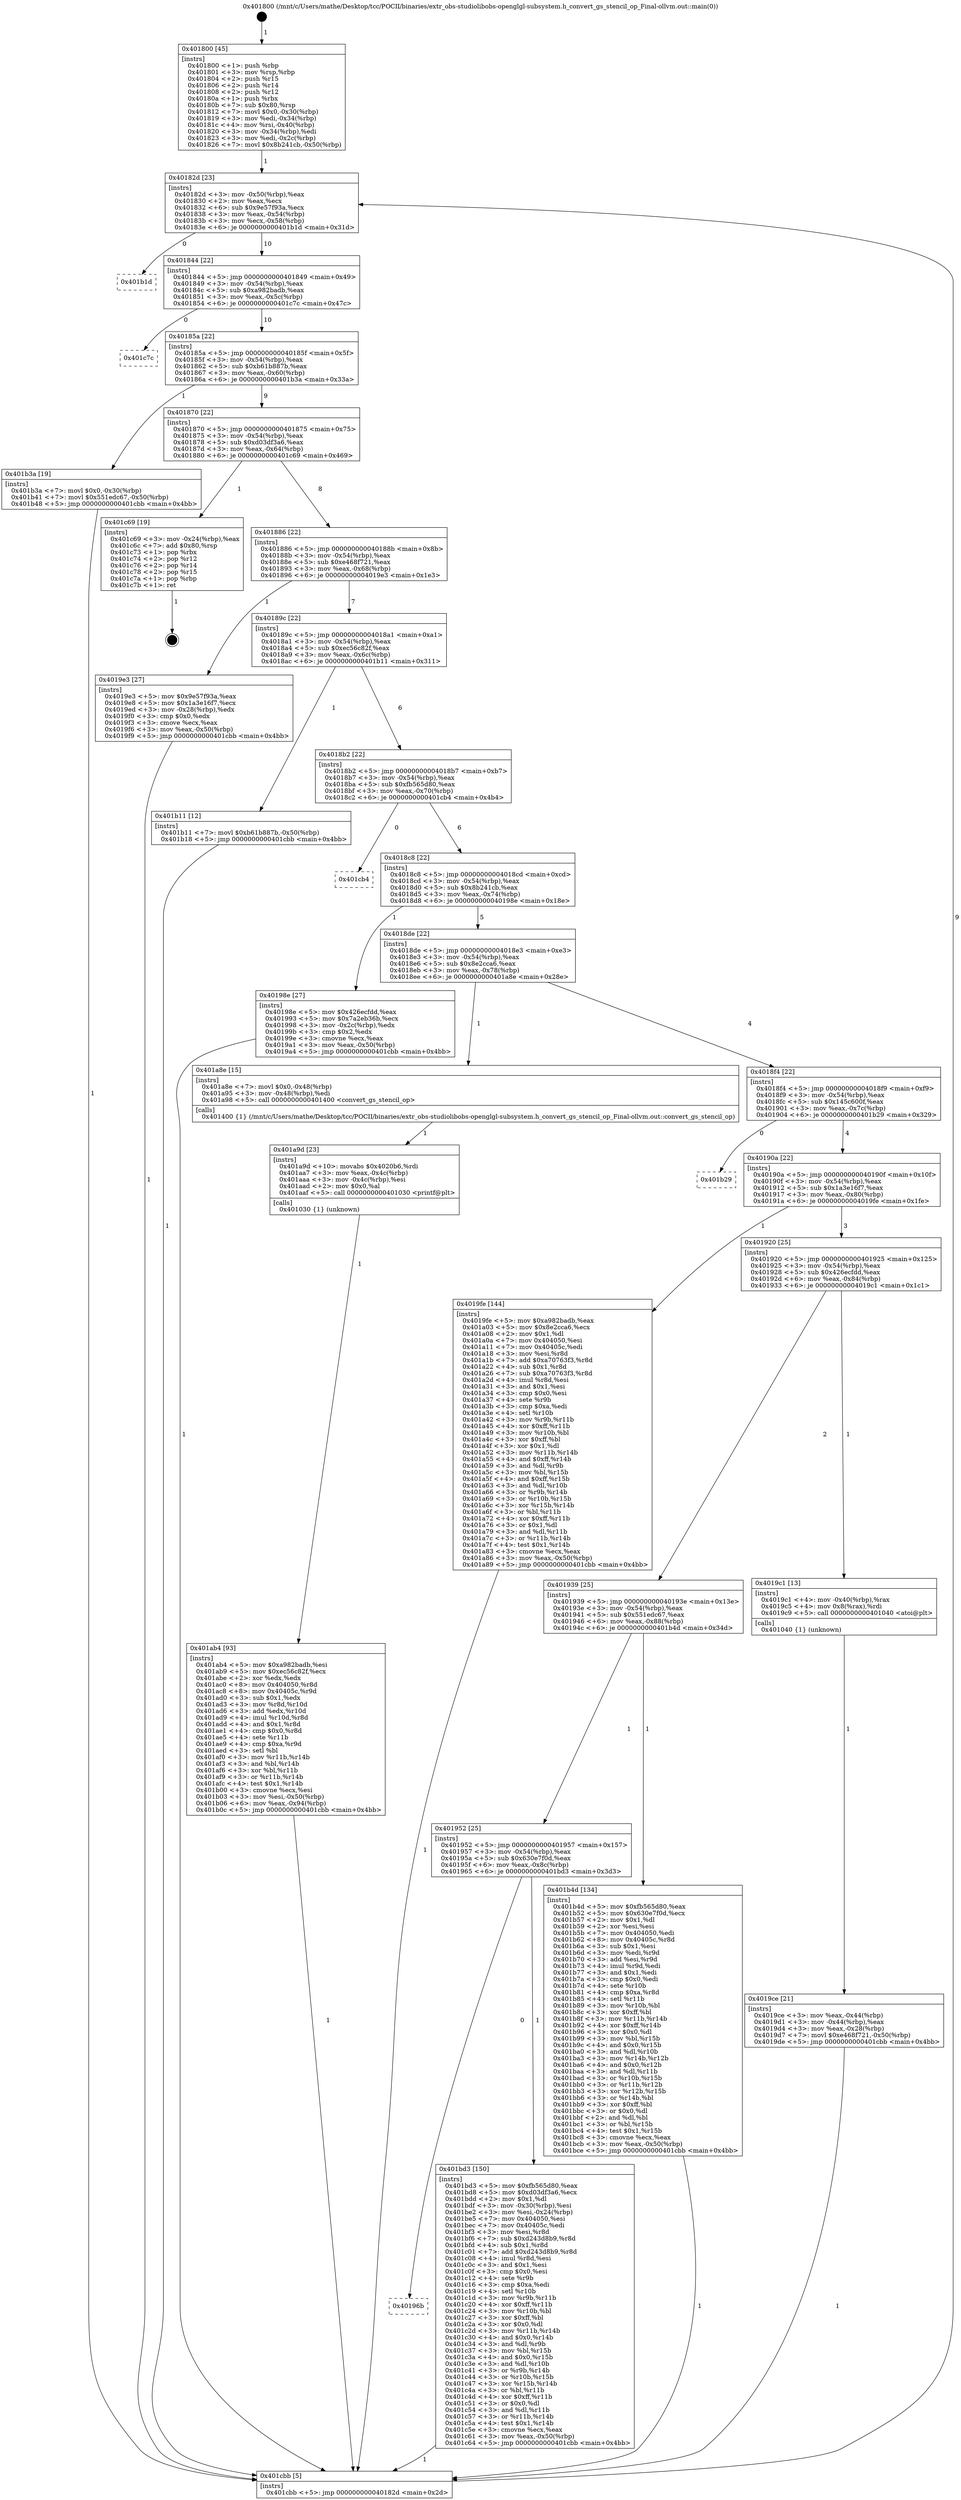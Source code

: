 digraph "0x401800" {
  label = "0x401800 (/mnt/c/Users/mathe/Desktop/tcc/POCII/binaries/extr_obs-studiolibobs-openglgl-subsystem.h_convert_gs_stencil_op_Final-ollvm.out::main(0))"
  labelloc = "t"
  node[shape=record]

  Entry [label="",width=0.3,height=0.3,shape=circle,fillcolor=black,style=filled]
  "0x40182d" [label="{
     0x40182d [23]\l
     | [instrs]\l
     &nbsp;&nbsp;0x40182d \<+3\>: mov -0x50(%rbp),%eax\l
     &nbsp;&nbsp;0x401830 \<+2\>: mov %eax,%ecx\l
     &nbsp;&nbsp;0x401832 \<+6\>: sub $0x9e57f93a,%ecx\l
     &nbsp;&nbsp;0x401838 \<+3\>: mov %eax,-0x54(%rbp)\l
     &nbsp;&nbsp;0x40183b \<+3\>: mov %ecx,-0x58(%rbp)\l
     &nbsp;&nbsp;0x40183e \<+6\>: je 0000000000401b1d \<main+0x31d\>\l
  }"]
  "0x401b1d" [label="{
     0x401b1d\l
  }", style=dashed]
  "0x401844" [label="{
     0x401844 [22]\l
     | [instrs]\l
     &nbsp;&nbsp;0x401844 \<+5\>: jmp 0000000000401849 \<main+0x49\>\l
     &nbsp;&nbsp;0x401849 \<+3\>: mov -0x54(%rbp),%eax\l
     &nbsp;&nbsp;0x40184c \<+5\>: sub $0xa982badb,%eax\l
     &nbsp;&nbsp;0x401851 \<+3\>: mov %eax,-0x5c(%rbp)\l
     &nbsp;&nbsp;0x401854 \<+6\>: je 0000000000401c7c \<main+0x47c\>\l
  }"]
  Exit [label="",width=0.3,height=0.3,shape=circle,fillcolor=black,style=filled,peripheries=2]
  "0x401c7c" [label="{
     0x401c7c\l
  }", style=dashed]
  "0x40185a" [label="{
     0x40185a [22]\l
     | [instrs]\l
     &nbsp;&nbsp;0x40185a \<+5\>: jmp 000000000040185f \<main+0x5f\>\l
     &nbsp;&nbsp;0x40185f \<+3\>: mov -0x54(%rbp),%eax\l
     &nbsp;&nbsp;0x401862 \<+5\>: sub $0xb61b887b,%eax\l
     &nbsp;&nbsp;0x401867 \<+3\>: mov %eax,-0x60(%rbp)\l
     &nbsp;&nbsp;0x40186a \<+6\>: je 0000000000401b3a \<main+0x33a\>\l
  }"]
  "0x40196b" [label="{
     0x40196b\l
  }", style=dashed]
  "0x401b3a" [label="{
     0x401b3a [19]\l
     | [instrs]\l
     &nbsp;&nbsp;0x401b3a \<+7\>: movl $0x0,-0x30(%rbp)\l
     &nbsp;&nbsp;0x401b41 \<+7\>: movl $0x551edc67,-0x50(%rbp)\l
     &nbsp;&nbsp;0x401b48 \<+5\>: jmp 0000000000401cbb \<main+0x4bb\>\l
  }"]
  "0x401870" [label="{
     0x401870 [22]\l
     | [instrs]\l
     &nbsp;&nbsp;0x401870 \<+5\>: jmp 0000000000401875 \<main+0x75\>\l
     &nbsp;&nbsp;0x401875 \<+3\>: mov -0x54(%rbp),%eax\l
     &nbsp;&nbsp;0x401878 \<+5\>: sub $0xd03df3a6,%eax\l
     &nbsp;&nbsp;0x40187d \<+3\>: mov %eax,-0x64(%rbp)\l
     &nbsp;&nbsp;0x401880 \<+6\>: je 0000000000401c69 \<main+0x469\>\l
  }"]
  "0x401bd3" [label="{
     0x401bd3 [150]\l
     | [instrs]\l
     &nbsp;&nbsp;0x401bd3 \<+5\>: mov $0xfb565d80,%eax\l
     &nbsp;&nbsp;0x401bd8 \<+5\>: mov $0xd03df3a6,%ecx\l
     &nbsp;&nbsp;0x401bdd \<+2\>: mov $0x1,%dl\l
     &nbsp;&nbsp;0x401bdf \<+3\>: mov -0x30(%rbp),%esi\l
     &nbsp;&nbsp;0x401be2 \<+3\>: mov %esi,-0x24(%rbp)\l
     &nbsp;&nbsp;0x401be5 \<+7\>: mov 0x404050,%esi\l
     &nbsp;&nbsp;0x401bec \<+7\>: mov 0x40405c,%edi\l
     &nbsp;&nbsp;0x401bf3 \<+3\>: mov %esi,%r8d\l
     &nbsp;&nbsp;0x401bf6 \<+7\>: sub $0xd243d8b9,%r8d\l
     &nbsp;&nbsp;0x401bfd \<+4\>: sub $0x1,%r8d\l
     &nbsp;&nbsp;0x401c01 \<+7\>: add $0xd243d8b9,%r8d\l
     &nbsp;&nbsp;0x401c08 \<+4\>: imul %r8d,%esi\l
     &nbsp;&nbsp;0x401c0c \<+3\>: and $0x1,%esi\l
     &nbsp;&nbsp;0x401c0f \<+3\>: cmp $0x0,%esi\l
     &nbsp;&nbsp;0x401c12 \<+4\>: sete %r9b\l
     &nbsp;&nbsp;0x401c16 \<+3\>: cmp $0xa,%edi\l
     &nbsp;&nbsp;0x401c19 \<+4\>: setl %r10b\l
     &nbsp;&nbsp;0x401c1d \<+3\>: mov %r9b,%r11b\l
     &nbsp;&nbsp;0x401c20 \<+4\>: xor $0xff,%r11b\l
     &nbsp;&nbsp;0x401c24 \<+3\>: mov %r10b,%bl\l
     &nbsp;&nbsp;0x401c27 \<+3\>: xor $0xff,%bl\l
     &nbsp;&nbsp;0x401c2a \<+3\>: xor $0x0,%dl\l
     &nbsp;&nbsp;0x401c2d \<+3\>: mov %r11b,%r14b\l
     &nbsp;&nbsp;0x401c30 \<+4\>: and $0x0,%r14b\l
     &nbsp;&nbsp;0x401c34 \<+3\>: and %dl,%r9b\l
     &nbsp;&nbsp;0x401c37 \<+3\>: mov %bl,%r15b\l
     &nbsp;&nbsp;0x401c3a \<+4\>: and $0x0,%r15b\l
     &nbsp;&nbsp;0x401c3e \<+3\>: and %dl,%r10b\l
     &nbsp;&nbsp;0x401c41 \<+3\>: or %r9b,%r14b\l
     &nbsp;&nbsp;0x401c44 \<+3\>: or %r10b,%r15b\l
     &nbsp;&nbsp;0x401c47 \<+3\>: xor %r15b,%r14b\l
     &nbsp;&nbsp;0x401c4a \<+3\>: or %bl,%r11b\l
     &nbsp;&nbsp;0x401c4d \<+4\>: xor $0xff,%r11b\l
     &nbsp;&nbsp;0x401c51 \<+3\>: or $0x0,%dl\l
     &nbsp;&nbsp;0x401c54 \<+3\>: and %dl,%r11b\l
     &nbsp;&nbsp;0x401c57 \<+3\>: or %r11b,%r14b\l
     &nbsp;&nbsp;0x401c5a \<+4\>: test $0x1,%r14b\l
     &nbsp;&nbsp;0x401c5e \<+3\>: cmovne %ecx,%eax\l
     &nbsp;&nbsp;0x401c61 \<+3\>: mov %eax,-0x50(%rbp)\l
     &nbsp;&nbsp;0x401c64 \<+5\>: jmp 0000000000401cbb \<main+0x4bb\>\l
  }"]
  "0x401c69" [label="{
     0x401c69 [19]\l
     | [instrs]\l
     &nbsp;&nbsp;0x401c69 \<+3\>: mov -0x24(%rbp),%eax\l
     &nbsp;&nbsp;0x401c6c \<+7\>: add $0x80,%rsp\l
     &nbsp;&nbsp;0x401c73 \<+1\>: pop %rbx\l
     &nbsp;&nbsp;0x401c74 \<+2\>: pop %r12\l
     &nbsp;&nbsp;0x401c76 \<+2\>: pop %r14\l
     &nbsp;&nbsp;0x401c78 \<+2\>: pop %r15\l
     &nbsp;&nbsp;0x401c7a \<+1\>: pop %rbp\l
     &nbsp;&nbsp;0x401c7b \<+1\>: ret\l
  }"]
  "0x401886" [label="{
     0x401886 [22]\l
     | [instrs]\l
     &nbsp;&nbsp;0x401886 \<+5\>: jmp 000000000040188b \<main+0x8b\>\l
     &nbsp;&nbsp;0x40188b \<+3\>: mov -0x54(%rbp),%eax\l
     &nbsp;&nbsp;0x40188e \<+5\>: sub $0xe468f721,%eax\l
     &nbsp;&nbsp;0x401893 \<+3\>: mov %eax,-0x68(%rbp)\l
     &nbsp;&nbsp;0x401896 \<+6\>: je 00000000004019e3 \<main+0x1e3\>\l
  }"]
  "0x401952" [label="{
     0x401952 [25]\l
     | [instrs]\l
     &nbsp;&nbsp;0x401952 \<+5\>: jmp 0000000000401957 \<main+0x157\>\l
     &nbsp;&nbsp;0x401957 \<+3\>: mov -0x54(%rbp),%eax\l
     &nbsp;&nbsp;0x40195a \<+5\>: sub $0x630e7f0d,%eax\l
     &nbsp;&nbsp;0x40195f \<+6\>: mov %eax,-0x8c(%rbp)\l
     &nbsp;&nbsp;0x401965 \<+6\>: je 0000000000401bd3 \<main+0x3d3\>\l
  }"]
  "0x4019e3" [label="{
     0x4019e3 [27]\l
     | [instrs]\l
     &nbsp;&nbsp;0x4019e3 \<+5\>: mov $0x9e57f93a,%eax\l
     &nbsp;&nbsp;0x4019e8 \<+5\>: mov $0x1a3e16f7,%ecx\l
     &nbsp;&nbsp;0x4019ed \<+3\>: mov -0x28(%rbp),%edx\l
     &nbsp;&nbsp;0x4019f0 \<+3\>: cmp $0x0,%edx\l
     &nbsp;&nbsp;0x4019f3 \<+3\>: cmove %ecx,%eax\l
     &nbsp;&nbsp;0x4019f6 \<+3\>: mov %eax,-0x50(%rbp)\l
     &nbsp;&nbsp;0x4019f9 \<+5\>: jmp 0000000000401cbb \<main+0x4bb\>\l
  }"]
  "0x40189c" [label="{
     0x40189c [22]\l
     | [instrs]\l
     &nbsp;&nbsp;0x40189c \<+5\>: jmp 00000000004018a1 \<main+0xa1\>\l
     &nbsp;&nbsp;0x4018a1 \<+3\>: mov -0x54(%rbp),%eax\l
     &nbsp;&nbsp;0x4018a4 \<+5\>: sub $0xec56c82f,%eax\l
     &nbsp;&nbsp;0x4018a9 \<+3\>: mov %eax,-0x6c(%rbp)\l
     &nbsp;&nbsp;0x4018ac \<+6\>: je 0000000000401b11 \<main+0x311\>\l
  }"]
  "0x401b4d" [label="{
     0x401b4d [134]\l
     | [instrs]\l
     &nbsp;&nbsp;0x401b4d \<+5\>: mov $0xfb565d80,%eax\l
     &nbsp;&nbsp;0x401b52 \<+5\>: mov $0x630e7f0d,%ecx\l
     &nbsp;&nbsp;0x401b57 \<+2\>: mov $0x1,%dl\l
     &nbsp;&nbsp;0x401b59 \<+2\>: xor %esi,%esi\l
     &nbsp;&nbsp;0x401b5b \<+7\>: mov 0x404050,%edi\l
     &nbsp;&nbsp;0x401b62 \<+8\>: mov 0x40405c,%r8d\l
     &nbsp;&nbsp;0x401b6a \<+3\>: sub $0x1,%esi\l
     &nbsp;&nbsp;0x401b6d \<+3\>: mov %edi,%r9d\l
     &nbsp;&nbsp;0x401b70 \<+3\>: add %esi,%r9d\l
     &nbsp;&nbsp;0x401b73 \<+4\>: imul %r9d,%edi\l
     &nbsp;&nbsp;0x401b77 \<+3\>: and $0x1,%edi\l
     &nbsp;&nbsp;0x401b7a \<+3\>: cmp $0x0,%edi\l
     &nbsp;&nbsp;0x401b7d \<+4\>: sete %r10b\l
     &nbsp;&nbsp;0x401b81 \<+4\>: cmp $0xa,%r8d\l
     &nbsp;&nbsp;0x401b85 \<+4\>: setl %r11b\l
     &nbsp;&nbsp;0x401b89 \<+3\>: mov %r10b,%bl\l
     &nbsp;&nbsp;0x401b8c \<+3\>: xor $0xff,%bl\l
     &nbsp;&nbsp;0x401b8f \<+3\>: mov %r11b,%r14b\l
     &nbsp;&nbsp;0x401b92 \<+4\>: xor $0xff,%r14b\l
     &nbsp;&nbsp;0x401b96 \<+3\>: xor $0x0,%dl\l
     &nbsp;&nbsp;0x401b99 \<+3\>: mov %bl,%r15b\l
     &nbsp;&nbsp;0x401b9c \<+4\>: and $0x0,%r15b\l
     &nbsp;&nbsp;0x401ba0 \<+3\>: and %dl,%r10b\l
     &nbsp;&nbsp;0x401ba3 \<+3\>: mov %r14b,%r12b\l
     &nbsp;&nbsp;0x401ba6 \<+4\>: and $0x0,%r12b\l
     &nbsp;&nbsp;0x401baa \<+3\>: and %dl,%r11b\l
     &nbsp;&nbsp;0x401bad \<+3\>: or %r10b,%r15b\l
     &nbsp;&nbsp;0x401bb0 \<+3\>: or %r11b,%r12b\l
     &nbsp;&nbsp;0x401bb3 \<+3\>: xor %r12b,%r15b\l
     &nbsp;&nbsp;0x401bb6 \<+3\>: or %r14b,%bl\l
     &nbsp;&nbsp;0x401bb9 \<+3\>: xor $0xff,%bl\l
     &nbsp;&nbsp;0x401bbc \<+3\>: or $0x0,%dl\l
     &nbsp;&nbsp;0x401bbf \<+2\>: and %dl,%bl\l
     &nbsp;&nbsp;0x401bc1 \<+3\>: or %bl,%r15b\l
     &nbsp;&nbsp;0x401bc4 \<+4\>: test $0x1,%r15b\l
     &nbsp;&nbsp;0x401bc8 \<+3\>: cmovne %ecx,%eax\l
     &nbsp;&nbsp;0x401bcb \<+3\>: mov %eax,-0x50(%rbp)\l
     &nbsp;&nbsp;0x401bce \<+5\>: jmp 0000000000401cbb \<main+0x4bb\>\l
  }"]
  "0x401b11" [label="{
     0x401b11 [12]\l
     | [instrs]\l
     &nbsp;&nbsp;0x401b11 \<+7\>: movl $0xb61b887b,-0x50(%rbp)\l
     &nbsp;&nbsp;0x401b18 \<+5\>: jmp 0000000000401cbb \<main+0x4bb\>\l
  }"]
  "0x4018b2" [label="{
     0x4018b2 [22]\l
     | [instrs]\l
     &nbsp;&nbsp;0x4018b2 \<+5\>: jmp 00000000004018b7 \<main+0xb7\>\l
     &nbsp;&nbsp;0x4018b7 \<+3\>: mov -0x54(%rbp),%eax\l
     &nbsp;&nbsp;0x4018ba \<+5\>: sub $0xfb565d80,%eax\l
     &nbsp;&nbsp;0x4018bf \<+3\>: mov %eax,-0x70(%rbp)\l
     &nbsp;&nbsp;0x4018c2 \<+6\>: je 0000000000401cb4 \<main+0x4b4\>\l
  }"]
  "0x401ab4" [label="{
     0x401ab4 [93]\l
     | [instrs]\l
     &nbsp;&nbsp;0x401ab4 \<+5\>: mov $0xa982badb,%esi\l
     &nbsp;&nbsp;0x401ab9 \<+5\>: mov $0xec56c82f,%ecx\l
     &nbsp;&nbsp;0x401abe \<+2\>: xor %edx,%edx\l
     &nbsp;&nbsp;0x401ac0 \<+8\>: mov 0x404050,%r8d\l
     &nbsp;&nbsp;0x401ac8 \<+8\>: mov 0x40405c,%r9d\l
     &nbsp;&nbsp;0x401ad0 \<+3\>: sub $0x1,%edx\l
     &nbsp;&nbsp;0x401ad3 \<+3\>: mov %r8d,%r10d\l
     &nbsp;&nbsp;0x401ad6 \<+3\>: add %edx,%r10d\l
     &nbsp;&nbsp;0x401ad9 \<+4\>: imul %r10d,%r8d\l
     &nbsp;&nbsp;0x401add \<+4\>: and $0x1,%r8d\l
     &nbsp;&nbsp;0x401ae1 \<+4\>: cmp $0x0,%r8d\l
     &nbsp;&nbsp;0x401ae5 \<+4\>: sete %r11b\l
     &nbsp;&nbsp;0x401ae9 \<+4\>: cmp $0xa,%r9d\l
     &nbsp;&nbsp;0x401aed \<+3\>: setl %bl\l
     &nbsp;&nbsp;0x401af0 \<+3\>: mov %r11b,%r14b\l
     &nbsp;&nbsp;0x401af3 \<+3\>: and %bl,%r14b\l
     &nbsp;&nbsp;0x401af6 \<+3\>: xor %bl,%r11b\l
     &nbsp;&nbsp;0x401af9 \<+3\>: or %r11b,%r14b\l
     &nbsp;&nbsp;0x401afc \<+4\>: test $0x1,%r14b\l
     &nbsp;&nbsp;0x401b00 \<+3\>: cmovne %ecx,%esi\l
     &nbsp;&nbsp;0x401b03 \<+3\>: mov %esi,-0x50(%rbp)\l
     &nbsp;&nbsp;0x401b06 \<+6\>: mov %eax,-0x94(%rbp)\l
     &nbsp;&nbsp;0x401b0c \<+5\>: jmp 0000000000401cbb \<main+0x4bb\>\l
  }"]
  "0x401cb4" [label="{
     0x401cb4\l
  }", style=dashed]
  "0x4018c8" [label="{
     0x4018c8 [22]\l
     | [instrs]\l
     &nbsp;&nbsp;0x4018c8 \<+5\>: jmp 00000000004018cd \<main+0xcd\>\l
     &nbsp;&nbsp;0x4018cd \<+3\>: mov -0x54(%rbp),%eax\l
     &nbsp;&nbsp;0x4018d0 \<+5\>: sub $0x8b241cb,%eax\l
     &nbsp;&nbsp;0x4018d5 \<+3\>: mov %eax,-0x74(%rbp)\l
     &nbsp;&nbsp;0x4018d8 \<+6\>: je 000000000040198e \<main+0x18e\>\l
  }"]
  "0x401a9d" [label="{
     0x401a9d [23]\l
     | [instrs]\l
     &nbsp;&nbsp;0x401a9d \<+10\>: movabs $0x4020b6,%rdi\l
     &nbsp;&nbsp;0x401aa7 \<+3\>: mov %eax,-0x4c(%rbp)\l
     &nbsp;&nbsp;0x401aaa \<+3\>: mov -0x4c(%rbp),%esi\l
     &nbsp;&nbsp;0x401aad \<+2\>: mov $0x0,%al\l
     &nbsp;&nbsp;0x401aaf \<+5\>: call 0000000000401030 \<printf@plt\>\l
     | [calls]\l
     &nbsp;&nbsp;0x401030 \{1\} (unknown)\l
  }"]
  "0x40198e" [label="{
     0x40198e [27]\l
     | [instrs]\l
     &nbsp;&nbsp;0x40198e \<+5\>: mov $0x426ecfdd,%eax\l
     &nbsp;&nbsp;0x401993 \<+5\>: mov $0x7a2eb36b,%ecx\l
     &nbsp;&nbsp;0x401998 \<+3\>: mov -0x2c(%rbp),%edx\l
     &nbsp;&nbsp;0x40199b \<+3\>: cmp $0x2,%edx\l
     &nbsp;&nbsp;0x40199e \<+3\>: cmovne %ecx,%eax\l
     &nbsp;&nbsp;0x4019a1 \<+3\>: mov %eax,-0x50(%rbp)\l
     &nbsp;&nbsp;0x4019a4 \<+5\>: jmp 0000000000401cbb \<main+0x4bb\>\l
  }"]
  "0x4018de" [label="{
     0x4018de [22]\l
     | [instrs]\l
     &nbsp;&nbsp;0x4018de \<+5\>: jmp 00000000004018e3 \<main+0xe3\>\l
     &nbsp;&nbsp;0x4018e3 \<+3\>: mov -0x54(%rbp),%eax\l
     &nbsp;&nbsp;0x4018e6 \<+5\>: sub $0x8e2cca6,%eax\l
     &nbsp;&nbsp;0x4018eb \<+3\>: mov %eax,-0x78(%rbp)\l
     &nbsp;&nbsp;0x4018ee \<+6\>: je 0000000000401a8e \<main+0x28e\>\l
  }"]
  "0x401cbb" [label="{
     0x401cbb [5]\l
     | [instrs]\l
     &nbsp;&nbsp;0x401cbb \<+5\>: jmp 000000000040182d \<main+0x2d\>\l
  }"]
  "0x401800" [label="{
     0x401800 [45]\l
     | [instrs]\l
     &nbsp;&nbsp;0x401800 \<+1\>: push %rbp\l
     &nbsp;&nbsp;0x401801 \<+3\>: mov %rsp,%rbp\l
     &nbsp;&nbsp;0x401804 \<+2\>: push %r15\l
     &nbsp;&nbsp;0x401806 \<+2\>: push %r14\l
     &nbsp;&nbsp;0x401808 \<+2\>: push %r12\l
     &nbsp;&nbsp;0x40180a \<+1\>: push %rbx\l
     &nbsp;&nbsp;0x40180b \<+7\>: sub $0x80,%rsp\l
     &nbsp;&nbsp;0x401812 \<+7\>: movl $0x0,-0x30(%rbp)\l
     &nbsp;&nbsp;0x401819 \<+3\>: mov %edi,-0x34(%rbp)\l
     &nbsp;&nbsp;0x40181c \<+4\>: mov %rsi,-0x40(%rbp)\l
     &nbsp;&nbsp;0x401820 \<+3\>: mov -0x34(%rbp),%edi\l
     &nbsp;&nbsp;0x401823 \<+3\>: mov %edi,-0x2c(%rbp)\l
     &nbsp;&nbsp;0x401826 \<+7\>: movl $0x8b241cb,-0x50(%rbp)\l
  }"]
  "0x4019ce" [label="{
     0x4019ce [21]\l
     | [instrs]\l
     &nbsp;&nbsp;0x4019ce \<+3\>: mov %eax,-0x44(%rbp)\l
     &nbsp;&nbsp;0x4019d1 \<+3\>: mov -0x44(%rbp),%eax\l
     &nbsp;&nbsp;0x4019d4 \<+3\>: mov %eax,-0x28(%rbp)\l
     &nbsp;&nbsp;0x4019d7 \<+7\>: movl $0xe468f721,-0x50(%rbp)\l
     &nbsp;&nbsp;0x4019de \<+5\>: jmp 0000000000401cbb \<main+0x4bb\>\l
  }"]
  "0x401a8e" [label="{
     0x401a8e [15]\l
     | [instrs]\l
     &nbsp;&nbsp;0x401a8e \<+7\>: movl $0x0,-0x48(%rbp)\l
     &nbsp;&nbsp;0x401a95 \<+3\>: mov -0x48(%rbp),%edi\l
     &nbsp;&nbsp;0x401a98 \<+5\>: call 0000000000401400 \<convert_gs_stencil_op\>\l
     | [calls]\l
     &nbsp;&nbsp;0x401400 \{1\} (/mnt/c/Users/mathe/Desktop/tcc/POCII/binaries/extr_obs-studiolibobs-openglgl-subsystem.h_convert_gs_stencil_op_Final-ollvm.out::convert_gs_stencil_op)\l
  }"]
  "0x4018f4" [label="{
     0x4018f4 [22]\l
     | [instrs]\l
     &nbsp;&nbsp;0x4018f4 \<+5\>: jmp 00000000004018f9 \<main+0xf9\>\l
     &nbsp;&nbsp;0x4018f9 \<+3\>: mov -0x54(%rbp),%eax\l
     &nbsp;&nbsp;0x4018fc \<+5\>: sub $0x145c600f,%eax\l
     &nbsp;&nbsp;0x401901 \<+3\>: mov %eax,-0x7c(%rbp)\l
     &nbsp;&nbsp;0x401904 \<+6\>: je 0000000000401b29 \<main+0x329\>\l
  }"]
  "0x401939" [label="{
     0x401939 [25]\l
     | [instrs]\l
     &nbsp;&nbsp;0x401939 \<+5\>: jmp 000000000040193e \<main+0x13e\>\l
     &nbsp;&nbsp;0x40193e \<+3\>: mov -0x54(%rbp),%eax\l
     &nbsp;&nbsp;0x401941 \<+5\>: sub $0x551edc67,%eax\l
     &nbsp;&nbsp;0x401946 \<+6\>: mov %eax,-0x88(%rbp)\l
     &nbsp;&nbsp;0x40194c \<+6\>: je 0000000000401b4d \<main+0x34d\>\l
  }"]
  "0x401b29" [label="{
     0x401b29\l
  }", style=dashed]
  "0x40190a" [label="{
     0x40190a [22]\l
     | [instrs]\l
     &nbsp;&nbsp;0x40190a \<+5\>: jmp 000000000040190f \<main+0x10f\>\l
     &nbsp;&nbsp;0x40190f \<+3\>: mov -0x54(%rbp),%eax\l
     &nbsp;&nbsp;0x401912 \<+5\>: sub $0x1a3e16f7,%eax\l
     &nbsp;&nbsp;0x401917 \<+3\>: mov %eax,-0x80(%rbp)\l
     &nbsp;&nbsp;0x40191a \<+6\>: je 00000000004019fe \<main+0x1fe\>\l
  }"]
  "0x4019c1" [label="{
     0x4019c1 [13]\l
     | [instrs]\l
     &nbsp;&nbsp;0x4019c1 \<+4\>: mov -0x40(%rbp),%rax\l
     &nbsp;&nbsp;0x4019c5 \<+4\>: mov 0x8(%rax),%rdi\l
     &nbsp;&nbsp;0x4019c9 \<+5\>: call 0000000000401040 \<atoi@plt\>\l
     | [calls]\l
     &nbsp;&nbsp;0x401040 \{1\} (unknown)\l
  }"]
  "0x4019fe" [label="{
     0x4019fe [144]\l
     | [instrs]\l
     &nbsp;&nbsp;0x4019fe \<+5\>: mov $0xa982badb,%eax\l
     &nbsp;&nbsp;0x401a03 \<+5\>: mov $0x8e2cca6,%ecx\l
     &nbsp;&nbsp;0x401a08 \<+2\>: mov $0x1,%dl\l
     &nbsp;&nbsp;0x401a0a \<+7\>: mov 0x404050,%esi\l
     &nbsp;&nbsp;0x401a11 \<+7\>: mov 0x40405c,%edi\l
     &nbsp;&nbsp;0x401a18 \<+3\>: mov %esi,%r8d\l
     &nbsp;&nbsp;0x401a1b \<+7\>: add $0xa70763f3,%r8d\l
     &nbsp;&nbsp;0x401a22 \<+4\>: sub $0x1,%r8d\l
     &nbsp;&nbsp;0x401a26 \<+7\>: sub $0xa70763f3,%r8d\l
     &nbsp;&nbsp;0x401a2d \<+4\>: imul %r8d,%esi\l
     &nbsp;&nbsp;0x401a31 \<+3\>: and $0x1,%esi\l
     &nbsp;&nbsp;0x401a34 \<+3\>: cmp $0x0,%esi\l
     &nbsp;&nbsp;0x401a37 \<+4\>: sete %r9b\l
     &nbsp;&nbsp;0x401a3b \<+3\>: cmp $0xa,%edi\l
     &nbsp;&nbsp;0x401a3e \<+4\>: setl %r10b\l
     &nbsp;&nbsp;0x401a42 \<+3\>: mov %r9b,%r11b\l
     &nbsp;&nbsp;0x401a45 \<+4\>: xor $0xff,%r11b\l
     &nbsp;&nbsp;0x401a49 \<+3\>: mov %r10b,%bl\l
     &nbsp;&nbsp;0x401a4c \<+3\>: xor $0xff,%bl\l
     &nbsp;&nbsp;0x401a4f \<+3\>: xor $0x1,%dl\l
     &nbsp;&nbsp;0x401a52 \<+3\>: mov %r11b,%r14b\l
     &nbsp;&nbsp;0x401a55 \<+4\>: and $0xff,%r14b\l
     &nbsp;&nbsp;0x401a59 \<+3\>: and %dl,%r9b\l
     &nbsp;&nbsp;0x401a5c \<+3\>: mov %bl,%r15b\l
     &nbsp;&nbsp;0x401a5f \<+4\>: and $0xff,%r15b\l
     &nbsp;&nbsp;0x401a63 \<+3\>: and %dl,%r10b\l
     &nbsp;&nbsp;0x401a66 \<+3\>: or %r9b,%r14b\l
     &nbsp;&nbsp;0x401a69 \<+3\>: or %r10b,%r15b\l
     &nbsp;&nbsp;0x401a6c \<+3\>: xor %r15b,%r14b\l
     &nbsp;&nbsp;0x401a6f \<+3\>: or %bl,%r11b\l
     &nbsp;&nbsp;0x401a72 \<+4\>: xor $0xff,%r11b\l
     &nbsp;&nbsp;0x401a76 \<+3\>: or $0x1,%dl\l
     &nbsp;&nbsp;0x401a79 \<+3\>: and %dl,%r11b\l
     &nbsp;&nbsp;0x401a7c \<+3\>: or %r11b,%r14b\l
     &nbsp;&nbsp;0x401a7f \<+4\>: test $0x1,%r14b\l
     &nbsp;&nbsp;0x401a83 \<+3\>: cmovne %ecx,%eax\l
     &nbsp;&nbsp;0x401a86 \<+3\>: mov %eax,-0x50(%rbp)\l
     &nbsp;&nbsp;0x401a89 \<+5\>: jmp 0000000000401cbb \<main+0x4bb\>\l
  }"]
  "0x401920" [label="{
     0x401920 [25]\l
     | [instrs]\l
     &nbsp;&nbsp;0x401920 \<+5\>: jmp 0000000000401925 \<main+0x125\>\l
     &nbsp;&nbsp;0x401925 \<+3\>: mov -0x54(%rbp),%eax\l
     &nbsp;&nbsp;0x401928 \<+5\>: sub $0x426ecfdd,%eax\l
     &nbsp;&nbsp;0x40192d \<+6\>: mov %eax,-0x84(%rbp)\l
     &nbsp;&nbsp;0x401933 \<+6\>: je 00000000004019c1 \<main+0x1c1\>\l
  }"]
  Entry -> "0x401800" [label=" 1"]
  "0x40182d" -> "0x401b1d" [label=" 0"]
  "0x40182d" -> "0x401844" [label=" 10"]
  "0x401c69" -> Exit [label=" 1"]
  "0x401844" -> "0x401c7c" [label=" 0"]
  "0x401844" -> "0x40185a" [label=" 10"]
  "0x401bd3" -> "0x401cbb" [label=" 1"]
  "0x40185a" -> "0x401b3a" [label=" 1"]
  "0x40185a" -> "0x401870" [label=" 9"]
  "0x401952" -> "0x40196b" [label=" 0"]
  "0x401870" -> "0x401c69" [label=" 1"]
  "0x401870" -> "0x401886" [label=" 8"]
  "0x401952" -> "0x401bd3" [label=" 1"]
  "0x401886" -> "0x4019e3" [label=" 1"]
  "0x401886" -> "0x40189c" [label=" 7"]
  "0x401b4d" -> "0x401cbb" [label=" 1"]
  "0x40189c" -> "0x401b11" [label=" 1"]
  "0x40189c" -> "0x4018b2" [label=" 6"]
  "0x401939" -> "0x401952" [label=" 1"]
  "0x4018b2" -> "0x401cb4" [label=" 0"]
  "0x4018b2" -> "0x4018c8" [label=" 6"]
  "0x401939" -> "0x401b4d" [label=" 1"]
  "0x4018c8" -> "0x40198e" [label=" 1"]
  "0x4018c8" -> "0x4018de" [label=" 5"]
  "0x40198e" -> "0x401cbb" [label=" 1"]
  "0x401800" -> "0x40182d" [label=" 1"]
  "0x401cbb" -> "0x40182d" [label=" 9"]
  "0x401b3a" -> "0x401cbb" [label=" 1"]
  "0x4018de" -> "0x401a8e" [label=" 1"]
  "0x4018de" -> "0x4018f4" [label=" 4"]
  "0x401b11" -> "0x401cbb" [label=" 1"]
  "0x4018f4" -> "0x401b29" [label=" 0"]
  "0x4018f4" -> "0x40190a" [label=" 4"]
  "0x401ab4" -> "0x401cbb" [label=" 1"]
  "0x40190a" -> "0x4019fe" [label=" 1"]
  "0x40190a" -> "0x401920" [label=" 3"]
  "0x401a9d" -> "0x401ab4" [label=" 1"]
  "0x401920" -> "0x4019c1" [label=" 1"]
  "0x401920" -> "0x401939" [label=" 2"]
  "0x4019c1" -> "0x4019ce" [label=" 1"]
  "0x4019ce" -> "0x401cbb" [label=" 1"]
  "0x4019e3" -> "0x401cbb" [label=" 1"]
  "0x4019fe" -> "0x401cbb" [label=" 1"]
  "0x401a8e" -> "0x401a9d" [label=" 1"]
}
